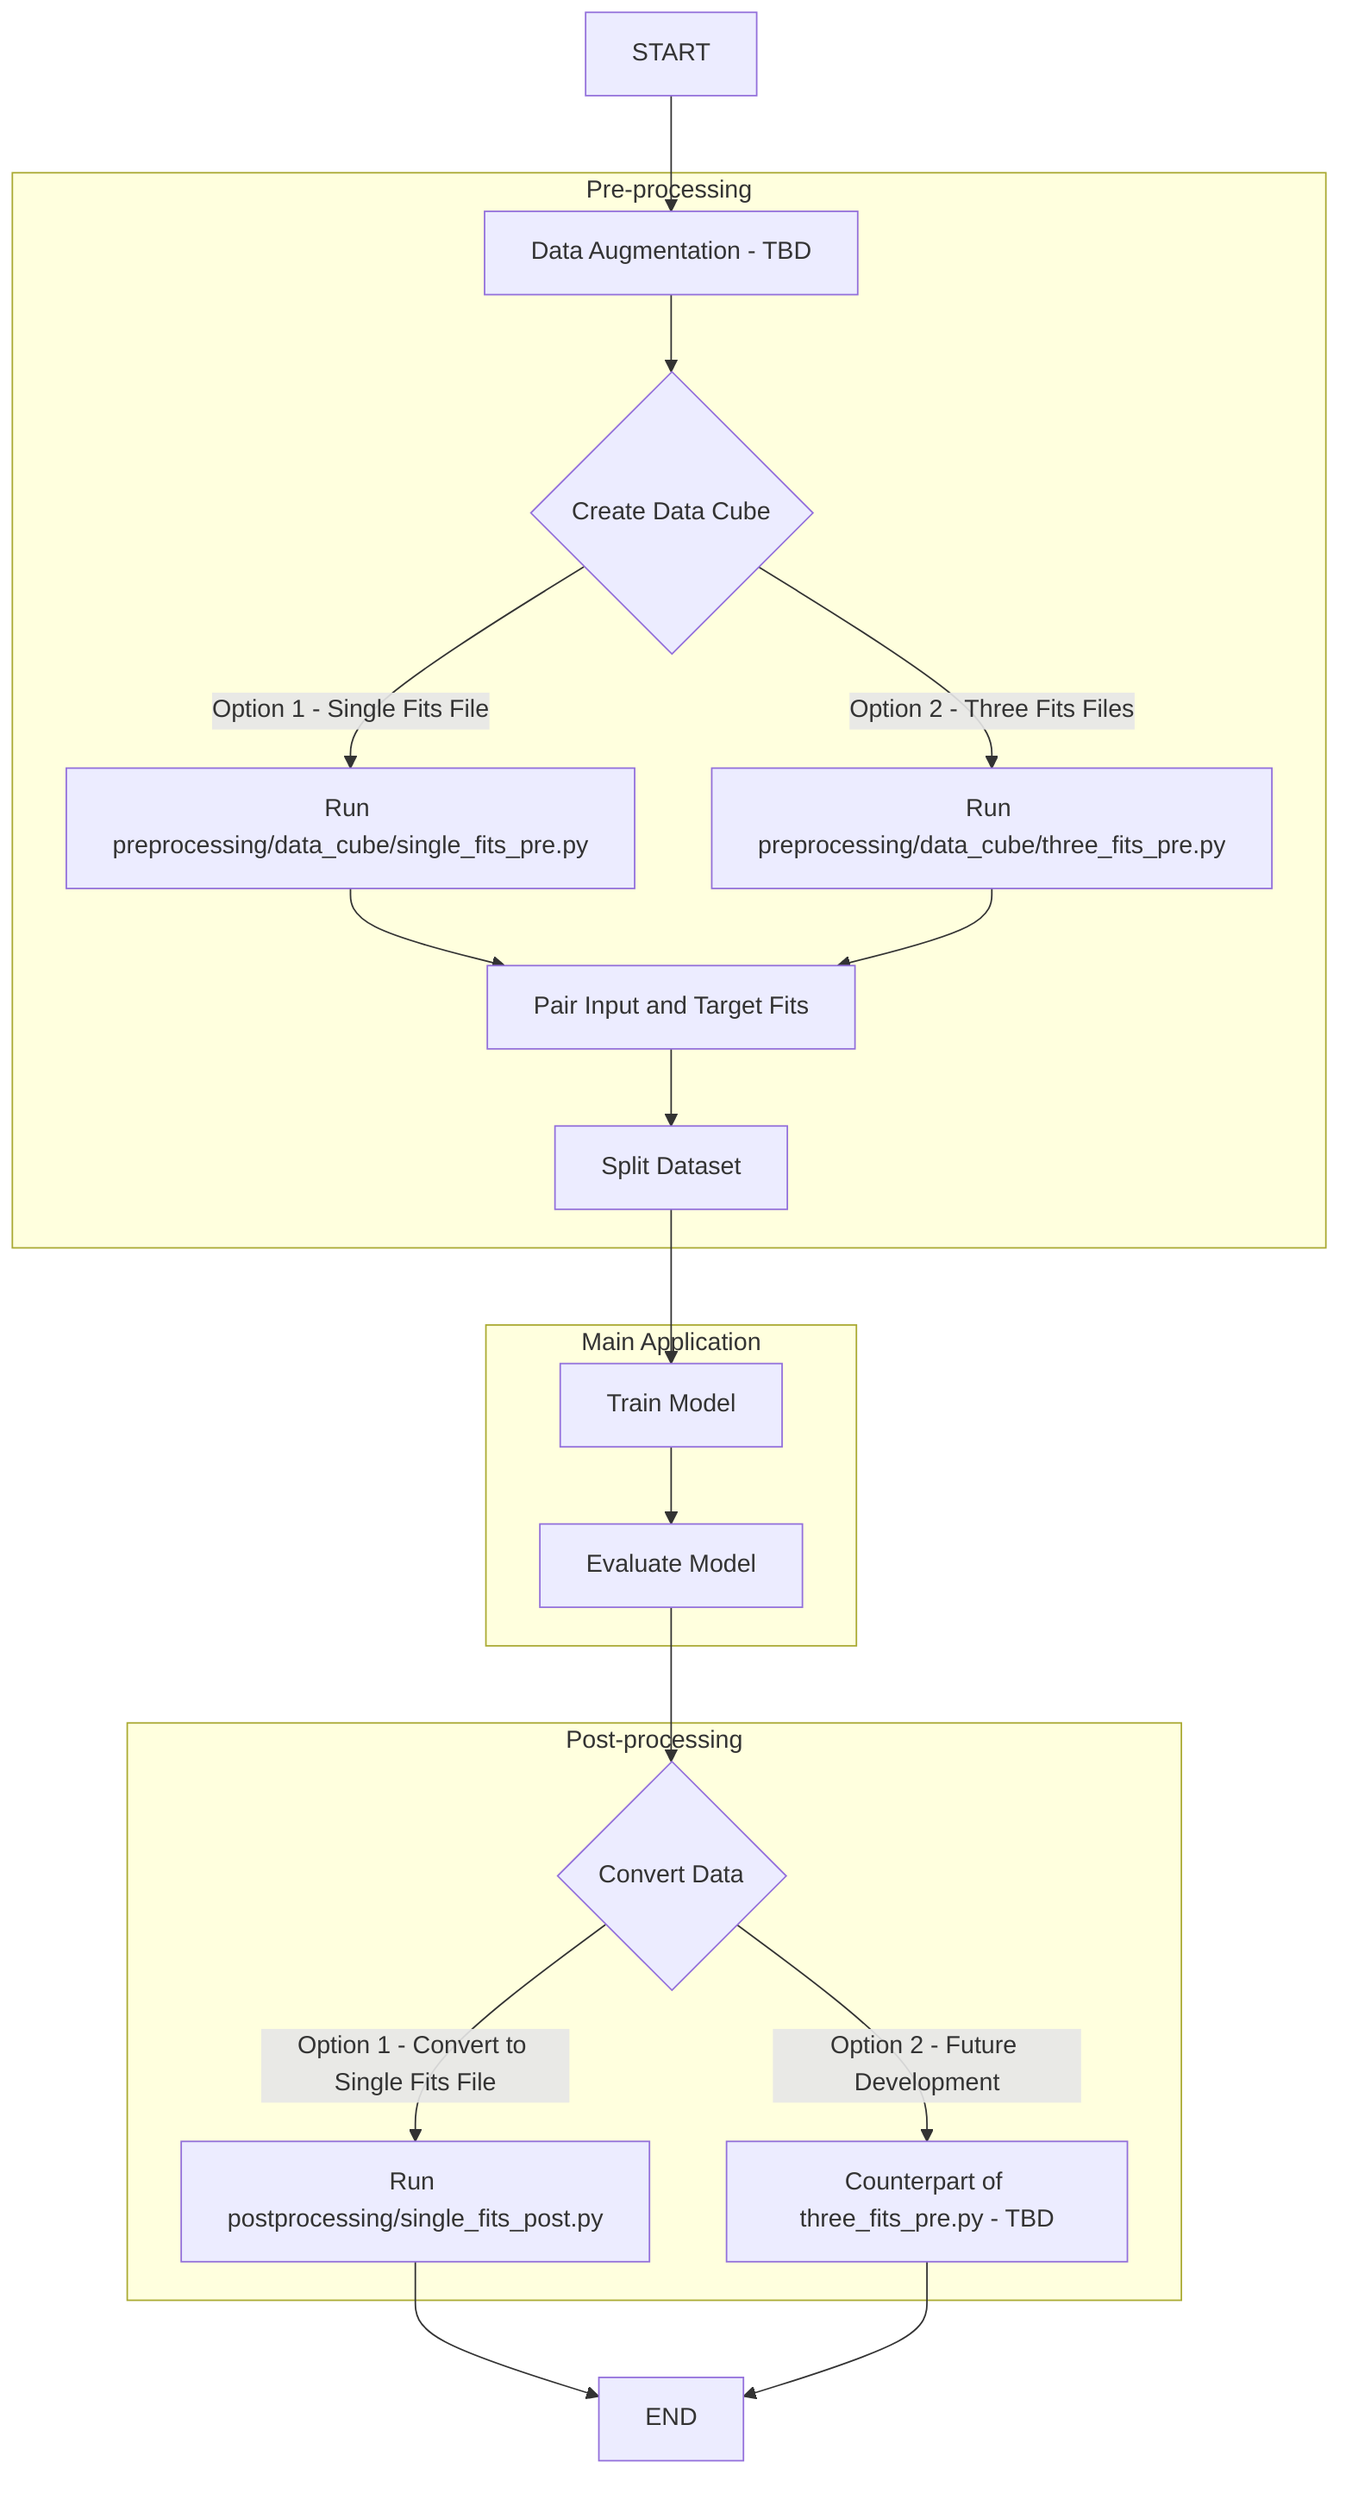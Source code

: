 flowchart TD

    START[START]

    subgraph A[Pre-processing]
        A1[Data Augmentation - TBD]
        A1 --> A2{Create Data Cube}
        A2 -->|Option 1 - Single Fits File| A2a[Run preprocessing/data_cube/single_fits_pre.py]
        A2 -->|Option 2 - Three Fits Files| A2b[Run preprocessing/data_cube/three_fits_pre.py]
        A2a --> A3[Pair Input and Target Fits]
        A2b --> A3
        A3 --> A4[Split Dataset]
    end

    subgraph B[Main Application]
        A4 --> B1[Train Model]
        B1 --> B2[Evaluate Model]
    end

    subgraph C[Post-processing]
        B2 --> C1{Convert Data}
        C1 -->|Option 1 - Convert to Single Fits File| C1a[Run postprocessing/single_fits_post.py]
        C1 -->|Option 2 - Future Development| C1b[Counterpart of three_fits_pre.py - TBD]
    end

    C1a --> END[END]
    C1b --> END
    START --> A1